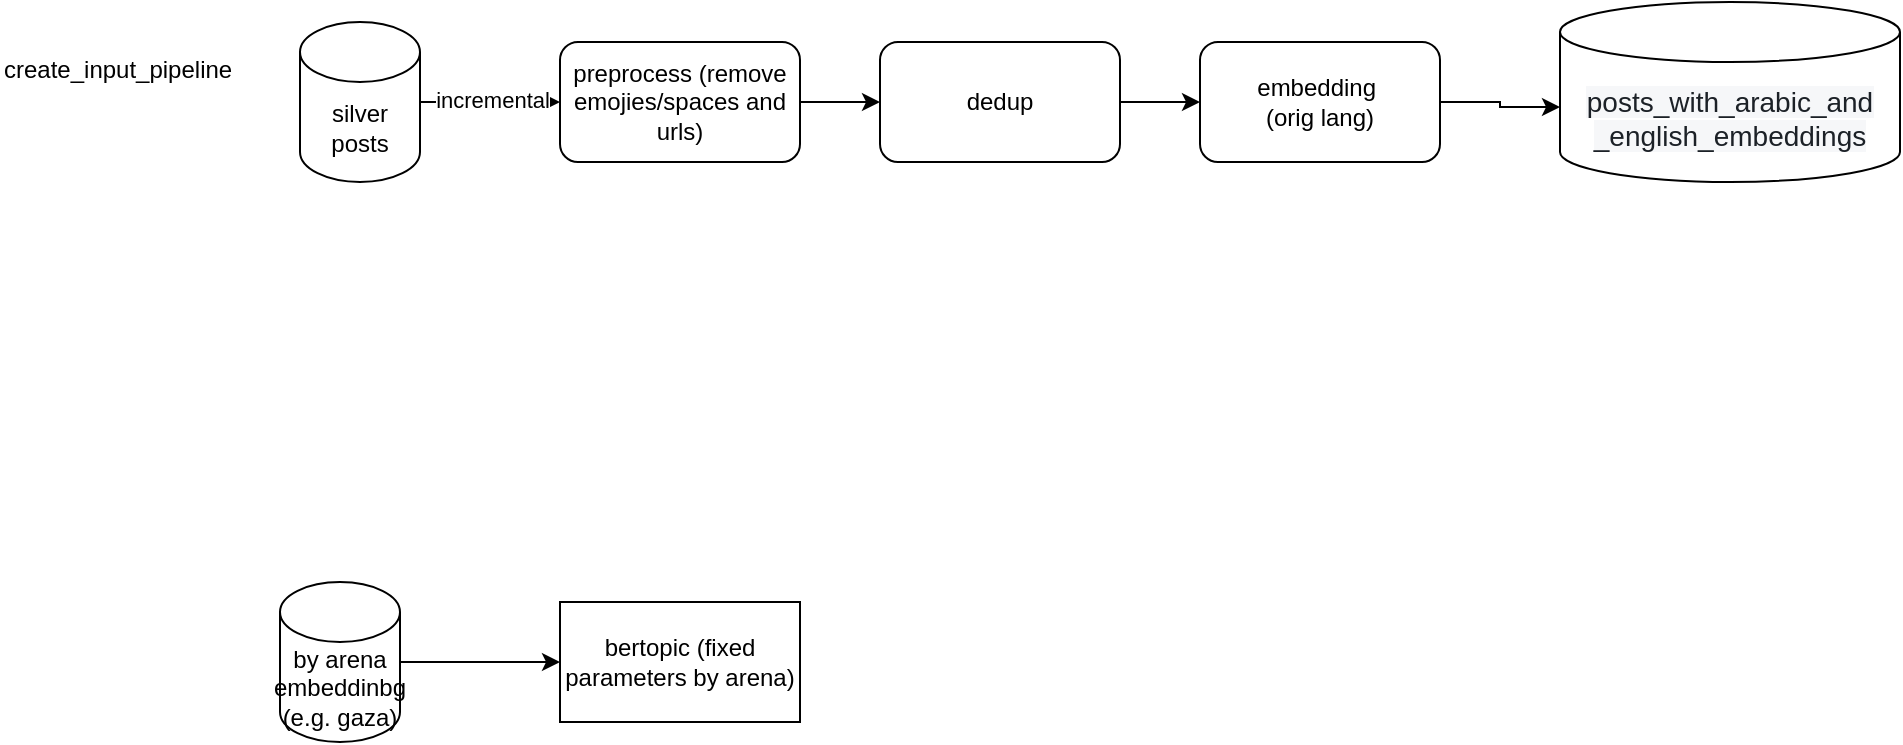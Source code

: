 <mxfile version="25.0.1">
  <diagram name="Page-1" id="_-j-LyRyLfRdokaX9RX_">
    <mxGraphModel dx="1042" dy="565" grid="1" gridSize="10" guides="1" tooltips="1" connect="1" arrows="1" fold="1" page="1" pageScale="1" pageWidth="850" pageHeight="1100" math="0" shadow="0">
      <root>
        <mxCell id="0" />
        <mxCell id="1" parent="0" />
        <mxCell id="2Lk4g0oTJvZEIo2jpxFW-12" style="edgeStyle=orthogonalEdgeStyle;rounded=0;orthogonalLoop=1;jettySize=auto;html=1;entryX=0;entryY=0.5;entryDx=0;entryDy=0;" edge="1" parent="1" source="2Lk4g0oTJvZEIo2jpxFW-1" target="2Lk4g0oTJvZEIo2jpxFW-2">
          <mxGeometry relative="1" as="geometry" />
        </mxCell>
        <mxCell id="2Lk4g0oTJvZEIo2jpxFW-13" value="incremental" style="edgeLabel;html=1;align=center;verticalAlign=middle;resizable=0;points=[];" vertex="1" connectable="0" parent="2Lk4g0oTJvZEIo2jpxFW-12">
          <mxGeometry x="0.017" y="1" relative="1" as="geometry">
            <mxPoint as="offset" />
          </mxGeometry>
        </mxCell>
        <mxCell id="2Lk4g0oTJvZEIo2jpxFW-1" value="silver posts" style="shape=cylinder3;whiteSpace=wrap;html=1;boundedLbl=1;backgroundOutline=1;size=15;" vertex="1" parent="1">
          <mxGeometry x="180" y="100" width="60" height="80" as="geometry" />
        </mxCell>
        <mxCell id="2Lk4g0oTJvZEIo2jpxFW-5" value="" style="edgeStyle=orthogonalEdgeStyle;rounded=0;orthogonalLoop=1;jettySize=auto;html=1;" edge="1" parent="1" source="2Lk4g0oTJvZEIo2jpxFW-2" target="2Lk4g0oTJvZEIo2jpxFW-4">
          <mxGeometry relative="1" as="geometry" />
        </mxCell>
        <mxCell id="2Lk4g0oTJvZEIo2jpxFW-2" value="preprocess (remove emojies/spaces and urls)" style="rounded=1;whiteSpace=wrap;html=1;" vertex="1" parent="1">
          <mxGeometry x="310" y="110" width="120" height="60" as="geometry" />
        </mxCell>
        <mxCell id="2Lk4g0oTJvZEIo2jpxFW-9" value="" style="edgeStyle=orthogonalEdgeStyle;rounded=0;orthogonalLoop=1;jettySize=auto;html=1;" edge="1" parent="1" source="2Lk4g0oTJvZEIo2jpxFW-4" target="2Lk4g0oTJvZEIo2jpxFW-8">
          <mxGeometry relative="1" as="geometry" />
        </mxCell>
        <mxCell id="2Lk4g0oTJvZEIo2jpxFW-4" value="dedup" style="whiteSpace=wrap;html=1;rounded=1;" vertex="1" parent="1">
          <mxGeometry x="470" y="110" width="120" height="60" as="geometry" />
        </mxCell>
        <mxCell id="2Lk4g0oTJvZEIo2jpxFW-7" value="&lt;span style=&quot;color: rgb(28, 33, 39); font-family: Source-Sans-Pro, Helvetica, sans-serif, blueprint-icons-16; font-size: 14px; text-align: start; text-wrap-mode: nowrap; background-color: rgb(246, 247, 249);&quot;&gt;posts_with_arabic_and&lt;/span&gt;&lt;div&gt;&lt;span style=&quot;color: rgb(28, 33, 39); font-family: Source-Sans-Pro, Helvetica, sans-serif, blueprint-icons-16; font-size: 14px; text-align: start; text-wrap-mode: nowrap; background-color: rgb(246, 247, 249);&quot;&gt;_english_embeddings&lt;/span&gt;&lt;/div&gt;" style="shape=cylinder3;whiteSpace=wrap;html=1;boundedLbl=1;backgroundOutline=1;size=15;" vertex="1" parent="1">
          <mxGeometry x="810" y="90" width="170" height="90" as="geometry" />
        </mxCell>
        <mxCell id="2Lk4g0oTJvZEIo2jpxFW-8" value="embedding&amp;nbsp;&lt;div&gt;(orig lang)&lt;/div&gt;" style="whiteSpace=wrap;html=1;rounded=1;" vertex="1" parent="1">
          <mxGeometry x="630" y="110" width="120" height="60" as="geometry" />
        </mxCell>
        <mxCell id="2Lk4g0oTJvZEIo2jpxFW-10" style="edgeStyle=orthogonalEdgeStyle;rounded=0;orthogonalLoop=1;jettySize=auto;html=1;entryX=0;entryY=0;entryDx=0;entryDy=52.5;entryPerimeter=0;" edge="1" parent="1" source="2Lk4g0oTJvZEIo2jpxFW-8" target="2Lk4g0oTJvZEIo2jpxFW-7">
          <mxGeometry relative="1" as="geometry" />
        </mxCell>
        <mxCell id="2Lk4g0oTJvZEIo2jpxFW-14" value="create_input_pipeline" style="text;whiteSpace=wrap;" vertex="1" parent="1">
          <mxGeometry x="30" y="110" width="150" height="40" as="geometry" />
        </mxCell>
        <mxCell id="2Lk4g0oTJvZEIo2jpxFW-18" value="" style="edgeStyle=orthogonalEdgeStyle;rounded=0;orthogonalLoop=1;jettySize=auto;html=1;" edge="1" parent="1" source="2Lk4g0oTJvZEIo2jpxFW-16" target="2Lk4g0oTJvZEIo2jpxFW-17">
          <mxGeometry relative="1" as="geometry" />
        </mxCell>
        <mxCell id="2Lk4g0oTJvZEIo2jpxFW-16" value="by arena embeddinbg (e.g. gaza)" style="shape=cylinder3;whiteSpace=wrap;html=1;boundedLbl=1;backgroundOutline=1;size=15;" vertex="1" parent="1">
          <mxGeometry x="170" y="380" width="60" height="80" as="geometry" />
        </mxCell>
        <mxCell id="2Lk4g0oTJvZEIo2jpxFW-17" value="bertopic (fixed parameters by arena)" style="whiteSpace=wrap;html=1;" vertex="1" parent="1">
          <mxGeometry x="310" y="390" width="120" height="60" as="geometry" />
        </mxCell>
      </root>
    </mxGraphModel>
  </diagram>
</mxfile>
